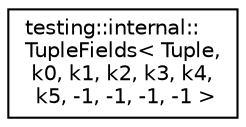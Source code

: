 digraph "Graphical Class Hierarchy"
{
  edge [fontname="Helvetica",fontsize="10",labelfontname="Helvetica",labelfontsize="10"];
  node [fontname="Helvetica",fontsize="10",shape=record];
  rankdir="LR";
  Node0 [label="testing::internal::\lTupleFields\< Tuple,\l k0, k1, k2, k3, k4,\l k5, -1, -1, -1, -1 \>",height=0.2,width=0.4,color="black", fillcolor="white", style="filled",URL="$classtesting_1_1internal_1_1TupleFields_3_01Tuple_00_01k0_00_01k1_00_01k2_00_01k3_00_01k4_00_01k15c11b8436218f7eb1523adb30f3f284.html"];
}
